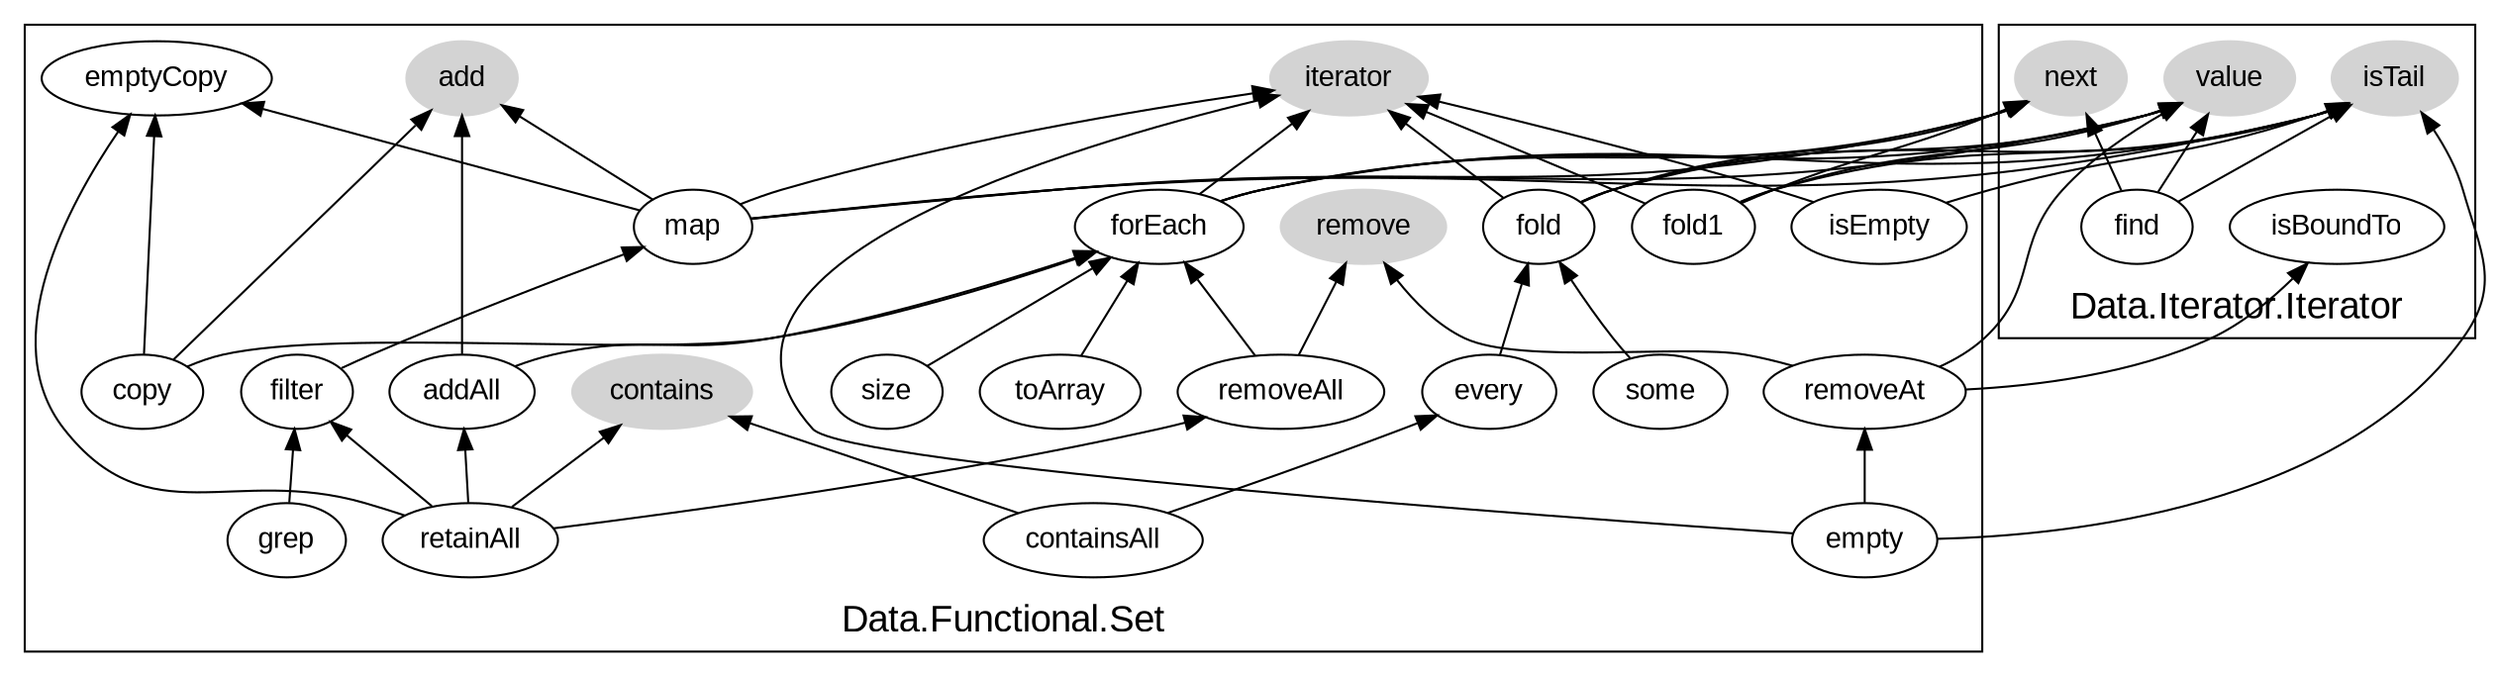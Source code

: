 digraph Set {
    graph [ rankdir  = BT
            color    = black
            fontname = Arial
            fontsize = 18    ]
    node  [ fontname = Arial ]
    
    
    subgraph cluster_Iterator {
        label = "Data.Iterator.Iterator"
        
        value  [ style=filled, color=lightgray ]
        isTail [ style=filled, color=lightgray ]
        next   [ style=filled, color=lightgray ]
        
        isBoundTo
        
        find -> isTail
        find -> next
        find -> value
    }
    
    
    subgraph cluster_Set {
        label = "Data.Functional.Set"
        
        /* From Enumerable --> */
        iterator [ style=filled, color=lightgray ]
        
        forEach -> iterator
        forEach -> isTail
        forEach -> next
        forEach -> value
        fold    -> iterator
        fold    -> isTail
        fold    -> next
        fold    -> value
        fold1   -> iterator
        fold1   -> isTail
        fold1   -> next
        fold1   -> value
        every   -> fold
        some    -> fold
        /* <-- From Enumerable */
        
        /* From Collection --> */
        add      [ style=filled, color=lightgray ]
        /* removeAt [ style=filled, color=lightgray ] */
    
        toArray -> forEach
        addAll  -> add
        addAll  -> forEach
        isEmpty -> iterator
        isEmpty -> isTail
        empty   -> iterator
        empty   -> isTail
        empty   -> removeAt
        size    -> forEach
        copy    -> emptyCopy
        copy    -> forEach
        copy    -> add
        filter  -> map
        grep    -> filter
        map     -> emptyCopy
        map     -> isTail
        map     -> next
        map     -> value
        map     -> iterator
        map     -> add
        /* <-- From Collection */
        
        contains [ style=filled, color=lightgray ]
        remove   [ style=filled, color=lightgray ]
        
        containsAll -> contains
        containsAll -> every
        removeAll   -> remove
        removeAll   -> forEach
        removeAt    -> isBoundTo
        removeAt    -> value
        removeAt    -> remove
        retainAll   -> emptyCopy
        retainAll   -> addAll
        retainAll   -> removeAll
        retainAll   -> filter
        retainAll   -> contains
    }
    
}
